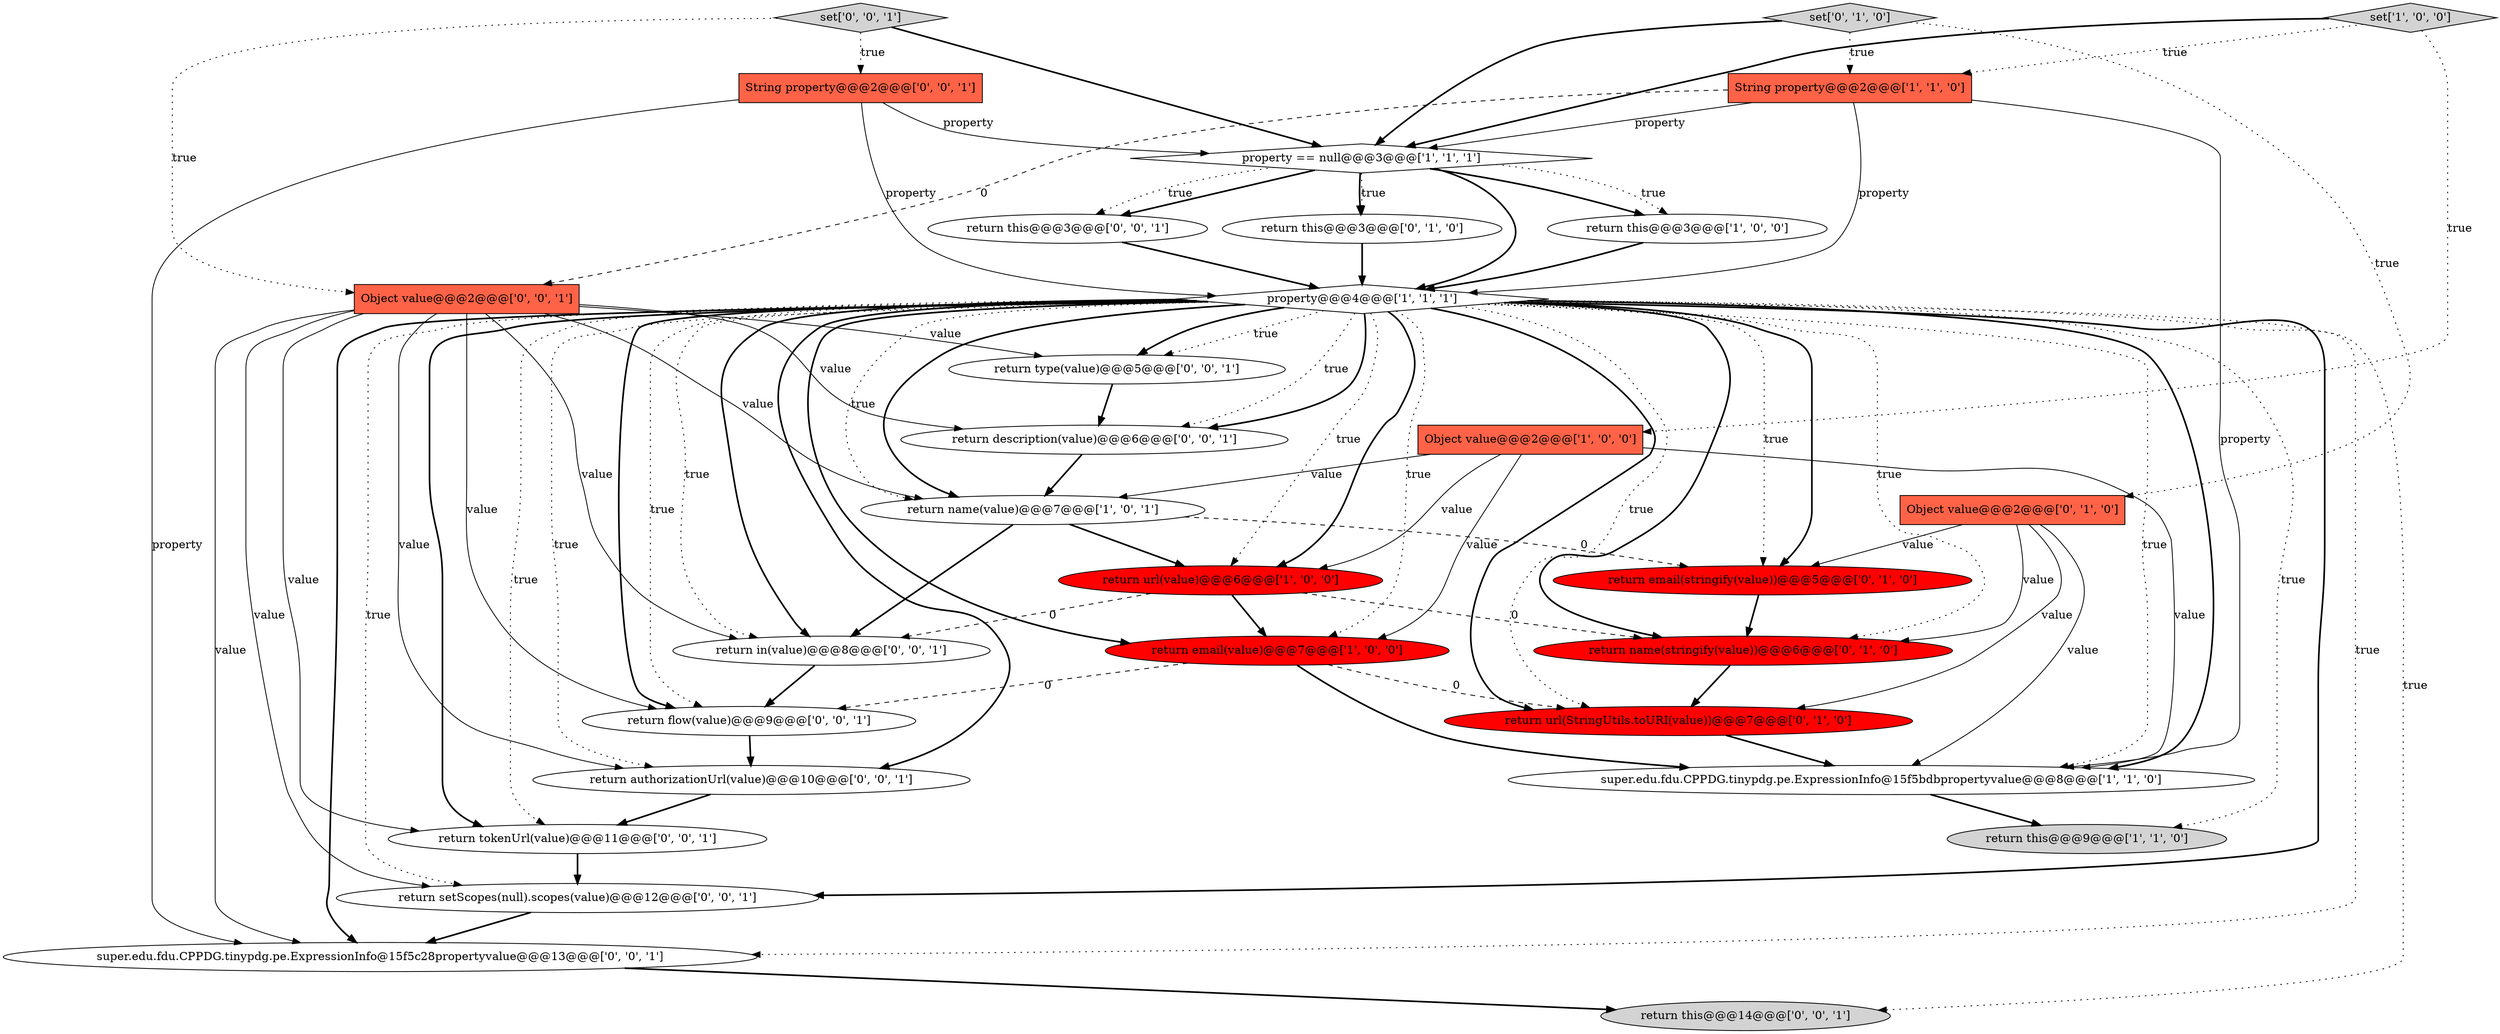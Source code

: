 digraph {
9 [style = filled, label = "String property@@@2@@@['1', '1', '0']", fillcolor = tomato, shape = box image = "AAA0AAABBB1BBB"];
0 [style = filled, label = "return email(value)@@@7@@@['1', '0', '0']", fillcolor = red, shape = ellipse image = "AAA1AAABBB1BBB"];
12 [style = filled, label = "return url(StringUtils.toURI(value))@@@7@@@['0', '1', '0']", fillcolor = red, shape = ellipse image = "AAA1AAABBB2BBB"];
23 [style = filled, label = "return type(value)@@@5@@@['0', '0', '1']", fillcolor = white, shape = ellipse image = "AAA0AAABBB3BBB"];
17 [style = filled, label = "super.edu.fdu.CPPDG.tinypdg.pe.ExpressionInfo@15f5c28propertyvalue@@@13@@@['0', '0', '1']", fillcolor = white, shape = ellipse image = "AAA0AAABBB3BBB"];
3 [style = filled, label = "property@@@4@@@['1', '1', '1']", fillcolor = white, shape = diamond image = "AAA0AAABBB1BBB"];
18 [style = filled, label = "return tokenUrl(value)@@@11@@@['0', '0', '1']", fillcolor = white, shape = ellipse image = "AAA0AAABBB3BBB"];
19 [style = filled, label = "String property@@@2@@@['0', '0', '1']", fillcolor = tomato, shape = box image = "AAA0AAABBB3BBB"];
13 [style = filled, label = "return this@@@3@@@['0', '1', '0']", fillcolor = white, shape = ellipse image = "AAA0AAABBB2BBB"];
4 [style = filled, label = "set['1', '0', '0']", fillcolor = lightgray, shape = diamond image = "AAA0AAABBB1BBB"];
14 [style = filled, label = "return email(stringify(value))@@@5@@@['0', '1', '0']", fillcolor = red, shape = ellipse image = "AAA1AAABBB2BBB"];
28 [style = filled, label = "return setScopes(null).scopes(value)@@@12@@@['0', '0', '1']", fillcolor = white, shape = ellipse image = "AAA0AAABBB3BBB"];
1 [style = filled, label = "return name(value)@@@7@@@['1', '0', '1']", fillcolor = white, shape = ellipse image = "AAA0AAABBB1BBB"];
24 [style = filled, label = "return flow(value)@@@9@@@['0', '0', '1']", fillcolor = white, shape = ellipse image = "AAA0AAABBB3BBB"];
6 [style = filled, label = "return this@@@9@@@['1', '1', '0']", fillcolor = lightgray, shape = ellipse image = "AAA0AAABBB1BBB"];
10 [style = filled, label = "property == null@@@3@@@['1', '1', '1']", fillcolor = white, shape = diamond image = "AAA0AAABBB1BBB"];
15 [style = filled, label = "return name(stringify(value))@@@6@@@['0', '1', '0']", fillcolor = red, shape = ellipse image = "AAA1AAABBB2BBB"];
26 [style = filled, label = "Object value@@@2@@@['0', '0', '1']", fillcolor = tomato, shape = box image = "AAA0AAABBB3BBB"];
11 [style = filled, label = "Object value@@@2@@@['0', '1', '0']", fillcolor = tomato, shape = box image = "AAA0AAABBB2BBB"];
25 [style = filled, label = "return in(value)@@@8@@@['0', '0', '1']", fillcolor = white, shape = ellipse image = "AAA0AAABBB3BBB"];
27 [style = filled, label = "return authorizationUrl(value)@@@10@@@['0', '0', '1']", fillcolor = white, shape = ellipse image = "AAA0AAABBB3BBB"];
21 [style = filled, label = "return description(value)@@@6@@@['0', '0', '1']", fillcolor = white, shape = ellipse image = "AAA0AAABBB3BBB"];
5 [style = filled, label = "return url(value)@@@6@@@['1', '0', '0']", fillcolor = red, shape = ellipse image = "AAA1AAABBB1BBB"];
29 [style = filled, label = "return this@@@14@@@['0', '0', '1']", fillcolor = lightgray, shape = ellipse image = "AAA0AAABBB3BBB"];
16 [style = filled, label = "set['0', '1', '0']", fillcolor = lightgray, shape = diamond image = "AAA0AAABBB2BBB"];
7 [style = filled, label = "super.edu.fdu.CPPDG.tinypdg.pe.ExpressionInfo@15f5bdbpropertyvalue@@@8@@@['1', '1', '0']", fillcolor = white, shape = ellipse image = "AAA0AAABBB1BBB"];
2 [style = filled, label = "Object value@@@2@@@['1', '0', '0']", fillcolor = tomato, shape = box image = "AAA0AAABBB1BBB"];
20 [style = filled, label = "set['0', '0', '1']", fillcolor = lightgray, shape = diamond image = "AAA0AAABBB3BBB"];
8 [style = filled, label = "return this@@@3@@@['1', '0', '0']", fillcolor = white, shape = ellipse image = "AAA0AAABBB1BBB"];
22 [style = filled, label = "return this@@@3@@@['0', '0', '1']", fillcolor = white, shape = ellipse image = "AAA0AAABBB3BBB"];
1->5 [style = bold, label=""];
10->8 [style = dotted, label="true"];
16->9 [style = dotted, label="true"];
3->24 [style = bold, label=""];
19->3 [style = solid, label="property"];
26->17 [style = solid, label="value"];
26->27 [style = solid, label="value"];
5->25 [style = dashed, label="0"];
3->6 [style = dotted, label="true"];
9->10 [style = solid, label="property"];
3->25 [style = dotted, label="true"];
12->7 [style = bold, label=""];
3->27 [style = bold, label=""];
3->18 [style = bold, label=""];
3->27 [style = dotted, label="true"];
2->1 [style = solid, label="value"];
3->5 [style = bold, label=""];
10->8 [style = bold, label=""];
5->0 [style = bold, label=""];
26->25 [style = solid, label="value"];
21->1 [style = bold, label=""];
19->17 [style = solid, label="property"];
3->0 [style = dotted, label="true"];
19->10 [style = solid, label="property"];
26->23 [style = solid, label="value"];
11->15 [style = solid, label="value"];
9->7 [style = solid, label="property"];
24->27 [style = bold, label=""];
3->7 [style = dotted, label="true"];
11->14 [style = solid, label="value"];
3->29 [style = dotted, label="true"];
1->14 [style = dashed, label="0"];
20->26 [style = dotted, label="true"];
0->12 [style = dashed, label="0"];
18->28 [style = bold, label=""];
3->0 [style = bold, label=""];
0->7 [style = bold, label=""];
25->24 [style = bold, label=""];
3->23 [style = bold, label=""];
26->1 [style = solid, label="value"];
3->5 [style = dotted, label="true"];
3->7 [style = bold, label=""];
3->18 [style = dotted, label="true"];
7->6 [style = bold, label=""];
3->17 [style = dotted, label="true"];
26->21 [style = solid, label="value"];
11->12 [style = solid, label="value"];
14->15 [style = bold, label=""];
15->12 [style = bold, label=""];
16->11 [style = dotted, label="true"];
2->7 [style = solid, label="value"];
3->1 [style = dotted, label="true"];
4->2 [style = dotted, label="true"];
2->5 [style = solid, label="value"];
3->23 [style = dotted, label="true"];
4->10 [style = bold, label=""];
27->18 [style = bold, label=""];
3->1 [style = bold, label=""];
8->3 [style = bold, label=""];
3->12 [style = bold, label=""];
3->14 [style = dotted, label="true"];
3->24 [style = dotted, label="true"];
3->28 [style = bold, label=""];
10->13 [style = dotted, label="true"];
2->0 [style = solid, label="value"];
10->13 [style = bold, label=""];
3->21 [style = dotted, label="true"];
9->3 [style = solid, label="property"];
3->15 [style = dotted, label="true"];
9->26 [style = dashed, label="0"];
28->17 [style = bold, label=""];
3->17 [style = bold, label=""];
3->21 [style = bold, label=""];
20->19 [style = dotted, label="true"];
5->15 [style = dashed, label="0"];
1->25 [style = bold, label=""];
26->24 [style = solid, label="value"];
3->28 [style = dotted, label="true"];
10->22 [style = bold, label=""];
26->18 [style = solid, label="value"];
26->28 [style = solid, label="value"];
16->10 [style = bold, label=""];
3->25 [style = bold, label=""];
3->14 [style = bold, label=""];
10->3 [style = bold, label=""];
3->15 [style = bold, label=""];
11->7 [style = solid, label="value"];
20->10 [style = bold, label=""];
22->3 [style = bold, label=""];
13->3 [style = bold, label=""];
23->21 [style = bold, label=""];
3->12 [style = dotted, label="true"];
10->22 [style = dotted, label="true"];
0->24 [style = dashed, label="0"];
4->9 [style = dotted, label="true"];
17->29 [style = bold, label=""];
}
